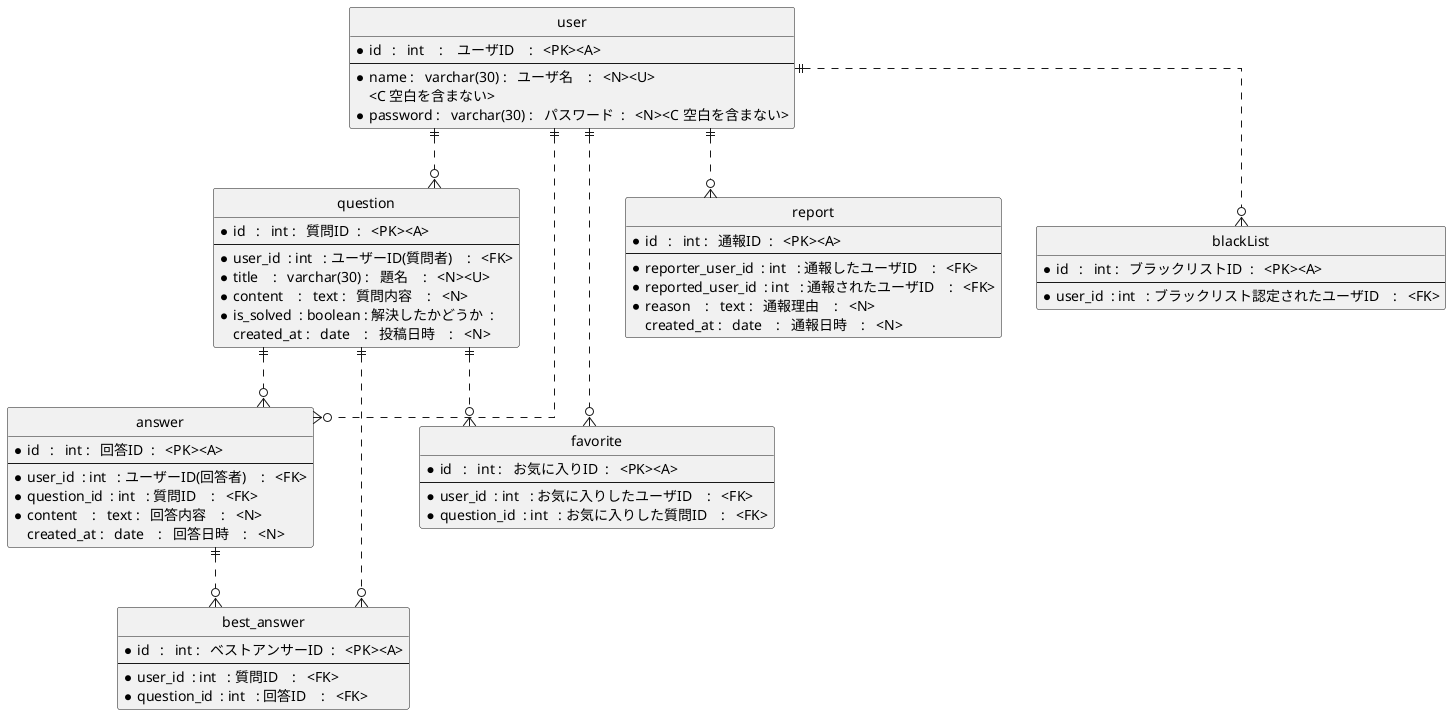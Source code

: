 ' ローカルルール
'     主キーは -- で区切る
'     * 必須キー
'     <PK> 主キー
'     <FK> 外部キー
'     <A> AUTO INCREMENT
'     <C> チェック（条件も記載）
'     <N> NOT NULL
'     <U> ユニークキー（一意）
'     カラム名 : 型 : 説明 :制約を書く

'表記方法
'コード上で Alt＋D

@startuml test
 hide circle
 skinparam linetype ortho

  entity "user" as user {
     * id   :   int    :    ユーザID    :   <PK><A>
     --
     * name :   varchar(30) :   ユーザ名    :   <N><U>
    <C 空白を含まない>
     * password :   varchar(30) :   パスワード  :   <N><C 空白を含まない>
 }

  entity "question" as question {
     * id   :   int :   質問ID  :   <PK><A>
     --
     * user_id  : int   : ユーザーID(質問者)    :   <FK>
     * title    :   varchar(30) :   題名    :   <N><U>
     * content    :   text :   質問内容    :   <N>
     * is_solved  : boolean : 解決したかどうか  :
     created_at :   date    :   投稿日時    :   <N>
 }

  entity "answer" as answer {
     * id   :   int :   回答ID  :   <PK><A>
     --
     * user_id  : int   : ユーザーID(回答者)    :   <FK>
     * question_id  : int   : 質問ID    :   <FK>
     * content    :   text :   回答内容    :   <N>
     created_at :   date    :   回答日時    :   <N>
 }

     entity "best_answer" as best_answer {
     * id   :   int :   ベストアンサーID  :   <PK><A>
     --
     * user_id  : int   : 質問ID    :   <FK>
     * question_id  : int   : 回答ID    :   <FK>
 }

    entity "favorite" as favorite {
     * id   :   int :   お気に入りID  :   <PK><A>
     --
     * user_id  : int   : お気に入りしたユーザID    :   <FK>
     * question_id  : int   : お気に入りした質問ID    :   <FK>
 }

    entity "report" as report {
     * id   :   int :   通報ID  :   <PK><A>
     --
     * reporter_user_id  : int   : 通報したユーザID    :   <FK>
     * reported_user_id  : int   : 通報されたユーザID    :   <FK>
     * reason    :   text :   通報理由    :   <N>
     created_at :   date    :   通報日時    :   <N>
 }
     entity "blackList" as blackList {
     * id   :   int :   ブラックリストID  :   <PK><A>
     --
     * user_id  : int   : ブラックリスト認定されたユーザID    :   <FK>
 }

 '文法
 '|o：0か1
 '||：1のみ
 '}o：0以上
 '}|：1以上

 user ||..o{ question
 user ||..o{ answer
 question ||..o{ answer
 question ||..o{ best_answer
 answer ||..o{ best_answer
 user ||..o{ favorite
 question ||..o{ favorite
 user ||..o{ report
 user ||..o{ blackList

 @enduml
